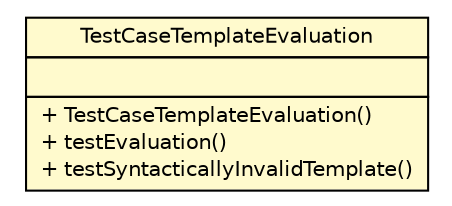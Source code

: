 #!/usr/local/bin/dot
#
# Class diagram 
# Generated by UMLGraph version R5_6-24-gf6e263 (http://www.umlgraph.org/)
#

digraph G {
	edge [fontname="Helvetica",fontsize=10,labelfontname="Helvetica",labelfontsize=10];
	node [fontname="Helvetica",fontsize=10,shape=plaintext];
	nodesep=0.25;
	ranksep=0.5;
	// com.edugility.nomen.TestCaseTemplateEvaluation
	c17 [label=<<table title="com.edugility.nomen.TestCaseTemplateEvaluation" border="0" cellborder="1" cellspacing="0" cellpadding="2" port="p" bgcolor="lemonChiffon" href="./TestCaseTemplateEvaluation.html">
		<tr><td><table border="0" cellspacing="0" cellpadding="1">
<tr><td align="center" balign="center"> TestCaseTemplateEvaluation </td></tr>
		</table></td></tr>
		<tr><td><table border="0" cellspacing="0" cellpadding="1">
<tr><td align="left" balign="left">  </td></tr>
		</table></td></tr>
		<tr><td><table border="0" cellspacing="0" cellpadding="1">
<tr><td align="left" balign="left"> + TestCaseTemplateEvaluation() </td></tr>
<tr><td align="left" balign="left"> + testEvaluation() </td></tr>
<tr><td align="left" balign="left"> + testSyntacticallyInvalidTemplate() </td></tr>
		</table></td></tr>
		</table>>, URL="./TestCaseTemplateEvaluation.html", fontname="Helvetica", fontcolor="black", fontsize=10.0];
}

